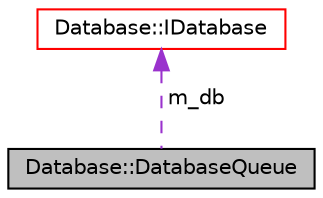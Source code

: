 digraph "Database::DatabaseQueue"
{
 // LATEX_PDF_SIZE
  edge [fontname="Helvetica",fontsize="10",labelfontname="Helvetica",labelfontsize="10"];
  node [fontname="Helvetica",fontsize="10",shape=record];
  Node1 [label="Database::DatabaseQueue",height=0.2,width=0.4,color="black", fillcolor="grey75", style="filled", fontcolor="black",tooltip="Accumulative queue for database tasks."];
  Node2 -> Node1 [dir="back",color="darkorchid3",fontsize="10",style="dashed",label=" m_db" ,fontname="Helvetica"];
  Node2 [label="Database::IDatabase",height=0.2,width=0.4,color="red", fillcolor="white", style="filled",URL="$struct_database_1_1_i_database.html",tooltip=" "];
}
